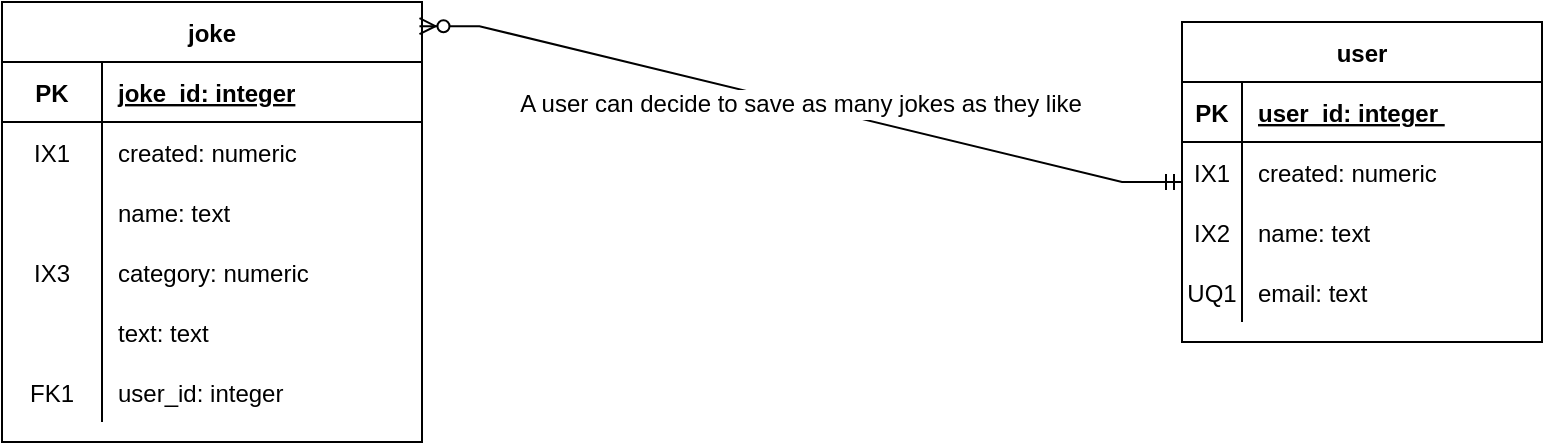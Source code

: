 <mxfile version="15.4.0" type="device"><diagram id="vOCvMQXRZiFCn1sR7bGA" name="Page-1"><mxGraphModel dx="852" dy="494" grid="1" gridSize="10" guides="1" tooltips="1" connect="1" arrows="1" fold="1" page="1" pageScale="1" pageWidth="850" pageHeight="1100" math="0" shadow="0"><root><mxCell id="0"/><mxCell id="1" parent="0"/><mxCell id="2REACiWk5FFgz5Mkri86-1" value="user" style="shape=table;startSize=30;container=1;collapsible=1;childLayout=tableLayout;fixedRows=1;rowLines=0;fontStyle=1;align=center;resizeLast=1;" parent="1" vertex="1"><mxGeometry x="640" y="380" width="180" height="160" as="geometry"/></mxCell><mxCell id="2REACiWk5FFgz5Mkri86-2" value="" style="shape=partialRectangle;collapsible=0;dropTarget=0;pointerEvents=0;fillColor=none;top=0;left=0;bottom=1;right=0;points=[[0,0.5],[1,0.5]];portConstraint=eastwest;" parent="2REACiWk5FFgz5Mkri86-1" vertex="1"><mxGeometry y="30" width="180" height="30" as="geometry"/></mxCell><mxCell id="2REACiWk5FFgz5Mkri86-3" value="PK" style="shape=partialRectangle;connectable=0;fillColor=none;top=0;left=0;bottom=0;right=0;fontStyle=1;overflow=hidden;" parent="2REACiWk5FFgz5Mkri86-2" vertex="1"><mxGeometry width="30" height="30" as="geometry"><mxRectangle width="30" height="30" as="alternateBounds"/></mxGeometry></mxCell><mxCell id="2REACiWk5FFgz5Mkri86-4" value="user_id: integer " style="shape=partialRectangle;connectable=0;fillColor=none;top=0;left=0;bottom=0;right=0;align=left;spacingLeft=6;fontStyle=5;overflow=hidden;" parent="2REACiWk5FFgz5Mkri86-2" vertex="1"><mxGeometry x="30" width="150" height="30" as="geometry"><mxRectangle width="150" height="30" as="alternateBounds"/></mxGeometry></mxCell><mxCell id="2REACiWk5FFgz5Mkri86-5" value="" style="shape=partialRectangle;collapsible=0;dropTarget=0;pointerEvents=0;fillColor=none;top=0;left=0;bottom=0;right=0;points=[[0,0.5],[1,0.5]];portConstraint=eastwest;" parent="2REACiWk5FFgz5Mkri86-1" vertex="1"><mxGeometry y="60" width="180" height="30" as="geometry"/></mxCell><mxCell id="2REACiWk5FFgz5Mkri86-6" value="IX1" style="shape=partialRectangle;connectable=0;fillColor=none;top=0;left=0;bottom=0;right=0;editable=1;overflow=hidden;" parent="2REACiWk5FFgz5Mkri86-5" vertex="1"><mxGeometry width="30" height="30" as="geometry"><mxRectangle width="30" height="30" as="alternateBounds"/></mxGeometry></mxCell><mxCell id="2REACiWk5FFgz5Mkri86-7" value="created: numeric" style="shape=partialRectangle;connectable=0;fillColor=none;top=0;left=0;bottom=0;right=0;align=left;spacingLeft=6;overflow=hidden;" parent="2REACiWk5FFgz5Mkri86-5" vertex="1"><mxGeometry x="30" width="150" height="30" as="geometry"><mxRectangle width="150" height="30" as="alternateBounds"/></mxGeometry></mxCell><mxCell id="2REACiWk5FFgz5Mkri86-8" value="" style="shape=partialRectangle;collapsible=0;dropTarget=0;pointerEvents=0;fillColor=none;top=0;left=0;bottom=0;right=0;points=[[0,0.5],[1,0.5]];portConstraint=eastwest;" parent="2REACiWk5FFgz5Mkri86-1" vertex="1"><mxGeometry y="90" width="180" height="30" as="geometry"/></mxCell><mxCell id="2REACiWk5FFgz5Mkri86-9" value="IX2" style="shape=partialRectangle;connectable=0;fillColor=none;top=0;left=0;bottom=0;right=0;editable=1;overflow=hidden;" parent="2REACiWk5FFgz5Mkri86-8" vertex="1"><mxGeometry width="30" height="30" as="geometry"><mxRectangle width="30" height="30" as="alternateBounds"/></mxGeometry></mxCell><mxCell id="2REACiWk5FFgz5Mkri86-10" value="name: text" style="shape=partialRectangle;connectable=0;fillColor=none;top=0;left=0;bottom=0;right=0;align=left;spacingLeft=6;overflow=hidden;" parent="2REACiWk5FFgz5Mkri86-8" vertex="1"><mxGeometry x="30" width="150" height="30" as="geometry"><mxRectangle width="150" height="30" as="alternateBounds"/></mxGeometry></mxCell><mxCell id="2REACiWk5FFgz5Mkri86-11" value="" style="shape=partialRectangle;collapsible=0;dropTarget=0;pointerEvents=0;fillColor=none;top=0;left=0;bottom=0;right=0;points=[[0,0.5],[1,0.5]];portConstraint=eastwest;" parent="2REACiWk5FFgz5Mkri86-1" vertex="1"><mxGeometry y="120" width="180" height="30" as="geometry"/></mxCell><mxCell id="2REACiWk5FFgz5Mkri86-12" value="UQ1" style="shape=partialRectangle;connectable=0;fillColor=none;top=0;left=0;bottom=0;right=0;editable=1;overflow=hidden;" parent="2REACiWk5FFgz5Mkri86-11" vertex="1"><mxGeometry width="30" height="30" as="geometry"><mxRectangle width="30" height="30" as="alternateBounds"/></mxGeometry></mxCell><mxCell id="2REACiWk5FFgz5Mkri86-13" value="email: text" style="shape=partialRectangle;connectable=0;fillColor=none;top=0;left=0;bottom=0;right=0;align=left;spacingLeft=6;overflow=hidden;" parent="2REACiWk5FFgz5Mkri86-11" vertex="1"><mxGeometry x="30" width="150" height="30" as="geometry"><mxRectangle width="150" height="30" as="alternateBounds"/></mxGeometry></mxCell><mxCell id="2REACiWk5FFgz5Mkri86-14" value="joke" style="shape=table;startSize=30;container=1;collapsible=1;childLayout=tableLayout;fixedRows=1;rowLines=0;fontStyle=1;align=center;resizeLast=1;" parent="1" vertex="1"><mxGeometry x="50" y="370" width="210" height="220" as="geometry"/></mxCell><mxCell id="2REACiWk5FFgz5Mkri86-15" value="" style="shape=partialRectangle;collapsible=0;dropTarget=0;pointerEvents=0;fillColor=none;top=0;left=0;bottom=1;right=0;points=[[0,0.5],[1,0.5]];portConstraint=eastwest;" parent="2REACiWk5FFgz5Mkri86-14" vertex="1"><mxGeometry y="30" width="210" height="30" as="geometry"/></mxCell><mxCell id="2REACiWk5FFgz5Mkri86-16" value="PK" style="shape=partialRectangle;connectable=0;fillColor=none;top=0;left=0;bottom=0;right=0;fontStyle=1;overflow=hidden;" parent="2REACiWk5FFgz5Mkri86-15" vertex="1"><mxGeometry width="50" height="30" as="geometry"><mxRectangle width="50" height="30" as="alternateBounds"/></mxGeometry></mxCell><mxCell id="2REACiWk5FFgz5Mkri86-17" value="joke_id: integer" style="shape=partialRectangle;connectable=0;fillColor=none;top=0;left=0;bottom=0;right=0;align=left;spacingLeft=6;fontStyle=5;overflow=hidden;" parent="2REACiWk5FFgz5Mkri86-15" vertex="1"><mxGeometry x="50" width="160" height="30" as="geometry"><mxRectangle width="160" height="30" as="alternateBounds"/></mxGeometry></mxCell><mxCell id="2REACiWk5FFgz5Mkri86-18" value="" style="shape=partialRectangle;collapsible=0;dropTarget=0;pointerEvents=0;fillColor=none;top=0;left=0;bottom=0;right=0;points=[[0,0.5],[1,0.5]];portConstraint=eastwest;" parent="2REACiWk5FFgz5Mkri86-14" vertex="1"><mxGeometry y="60" width="210" height="30" as="geometry"/></mxCell><mxCell id="2REACiWk5FFgz5Mkri86-19" value="IX1" style="shape=partialRectangle;connectable=0;fillColor=none;top=0;left=0;bottom=0;right=0;editable=1;overflow=hidden;" parent="2REACiWk5FFgz5Mkri86-18" vertex="1"><mxGeometry width="50" height="30" as="geometry"><mxRectangle width="50" height="30" as="alternateBounds"/></mxGeometry></mxCell><mxCell id="2REACiWk5FFgz5Mkri86-20" value="created: numeric" style="shape=partialRectangle;connectable=0;fillColor=none;top=0;left=0;bottom=0;right=0;align=left;spacingLeft=6;overflow=hidden;" parent="2REACiWk5FFgz5Mkri86-18" vertex="1"><mxGeometry x="50" width="160" height="30" as="geometry"><mxRectangle width="160" height="30" as="alternateBounds"/></mxGeometry></mxCell><mxCell id="2REACiWk5FFgz5Mkri86-21" value="" style="shape=partialRectangle;collapsible=0;dropTarget=0;pointerEvents=0;fillColor=none;top=0;left=0;bottom=0;right=0;points=[[0,0.5],[1,0.5]];portConstraint=eastwest;" parent="2REACiWk5FFgz5Mkri86-14" vertex="1"><mxGeometry y="90" width="210" height="30" as="geometry"/></mxCell><mxCell id="2REACiWk5FFgz5Mkri86-22" value="" style="shape=partialRectangle;connectable=0;fillColor=none;top=0;left=0;bottom=0;right=0;editable=1;overflow=hidden;" parent="2REACiWk5FFgz5Mkri86-21" vertex="1"><mxGeometry width="50" height="30" as="geometry"><mxRectangle width="50" height="30" as="alternateBounds"/></mxGeometry></mxCell><mxCell id="2REACiWk5FFgz5Mkri86-23" value="name: text" style="shape=partialRectangle;connectable=0;fillColor=none;top=0;left=0;bottom=0;right=0;align=left;spacingLeft=6;overflow=hidden;" parent="2REACiWk5FFgz5Mkri86-21" vertex="1"><mxGeometry x="50" width="160" height="30" as="geometry"><mxRectangle width="160" height="30" as="alternateBounds"/></mxGeometry></mxCell><mxCell id="2REACiWk5FFgz5Mkri86-27" value="" style="shape=partialRectangle;collapsible=0;dropTarget=0;pointerEvents=0;fillColor=none;top=0;left=0;bottom=0;right=0;points=[[0,0.5],[1,0.5]];portConstraint=eastwest;" parent="2REACiWk5FFgz5Mkri86-14" vertex="1"><mxGeometry y="120" width="210" height="30" as="geometry"/></mxCell><mxCell id="2REACiWk5FFgz5Mkri86-28" value="IX3" style="shape=partialRectangle;connectable=0;fillColor=none;top=0;left=0;bottom=0;right=0;editable=1;overflow=hidden;" parent="2REACiWk5FFgz5Mkri86-27" vertex="1"><mxGeometry width="50" height="30" as="geometry"><mxRectangle width="50" height="30" as="alternateBounds"/></mxGeometry></mxCell><mxCell id="2REACiWk5FFgz5Mkri86-29" value="category: numeric" style="shape=partialRectangle;connectable=0;fillColor=none;top=0;left=0;bottom=0;right=0;align=left;spacingLeft=6;overflow=hidden;" parent="2REACiWk5FFgz5Mkri86-27" vertex="1"><mxGeometry x="50" width="160" height="30" as="geometry"><mxRectangle width="160" height="30" as="alternateBounds"/></mxGeometry></mxCell><mxCell id="2REACiWk5FFgz5Mkri86-30" value="" style="shape=partialRectangle;collapsible=0;dropTarget=0;pointerEvents=0;fillColor=none;top=0;left=0;bottom=0;right=0;points=[[0,0.5],[1,0.5]];portConstraint=eastwest;" parent="2REACiWk5FFgz5Mkri86-14" vertex="1"><mxGeometry y="150" width="210" height="30" as="geometry"/></mxCell><mxCell id="2REACiWk5FFgz5Mkri86-31" value="" style="shape=partialRectangle;connectable=0;fillColor=none;top=0;left=0;bottom=0;right=0;editable=1;overflow=hidden;" parent="2REACiWk5FFgz5Mkri86-30" vertex="1"><mxGeometry width="50" height="30" as="geometry"><mxRectangle width="50" height="30" as="alternateBounds"/></mxGeometry></mxCell><mxCell id="2REACiWk5FFgz5Mkri86-32" value="text: text" style="shape=partialRectangle;connectable=0;fillColor=none;top=0;left=0;bottom=0;right=0;align=left;spacingLeft=6;overflow=hidden;" parent="2REACiWk5FFgz5Mkri86-30" vertex="1"><mxGeometry x="50" width="160" height="30" as="geometry"><mxRectangle width="160" height="30" as="alternateBounds"/></mxGeometry></mxCell><mxCell id="2REACiWk5FFgz5Mkri86-35" value="" style="shape=partialRectangle;collapsible=0;dropTarget=0;pointerEvents=0;fillColor=none;top=0;left=0;bottom=0;right=0;points=[[0,0.5],[1,0.5]];portConstraint=eastwest;" parent="2REACiWk5FFgz5Mkri86-14" vertex="1"><mxGeometry y="180" width="210" height="30" as="geometry"/></mxCell><mxCell id="2REACiWk5FFgz5Mkri86-36" value="FK1" style="shape=partialRectangle;connectable=0;fillColor=none;top=0;left=0;bottom=0;right=0;editable=1;overflow=hidden;" parent="2REACiWk5FFgz5Mkri86-35" vertex="1"><mxGeometry width="50" height="30" as="geometry"><mxRectangle width="50" height="30" as="alternateBounds"/></mxGeometry></mxCell><mxCell id="2REACiWk5FFgz5Mkri86-37" value="user_id: integer" style="shape=partialRectangle;connectable=0;fillColor=none;top=0;left=0;bottom=0;right=0;align=left;spacingLeft=6;overflow=hidden;" parent="2REACiWk5FFgz5Mkri86-35" vertex="1"><mxGeometry x="50" width="160" height="30" as="geometry"><mxRectangle width="160" height="30" as="alternateBounds"/></mxGeometry></mxCell><mxCell id="2REACiWk5FFgz5Mkri86-34" value="A user can decide to save as many jokes as they like" style="edgeStyle=entityRelationEdgeStyle;fontSize=12;html=1;endArrow=ERzeroToMany;startArrow=ERmandOne;rounded=0;entryX=0.994;entryY=0.055;entryDx=0;entryDy=0;entryPerimeter=0;" parent="1" source="2REACiWk5FFgz5Mkri86-1" target="2REACiWk5FFgz5Mkri86-14" edge="1"><mxGeometry width="100" height="100" relative="1" as="geometry"><mxPoint x="490" y="400" as="sourcePoint"/><mxPoint x="480" y="550" as="targetPoint"/></mxGeometry></mxCell></root></mxGraphModel></diagram></mxfile>